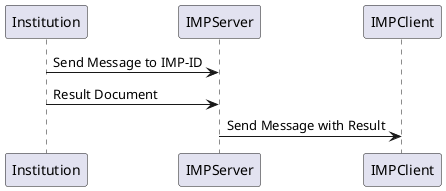 @startuml Submit Result

Institution -> IMPServer: Send Message to IMP-ID
Institution -> IMPServer: Result Document
IMPServer -> IMPClient: Send Message with Result

@enduml